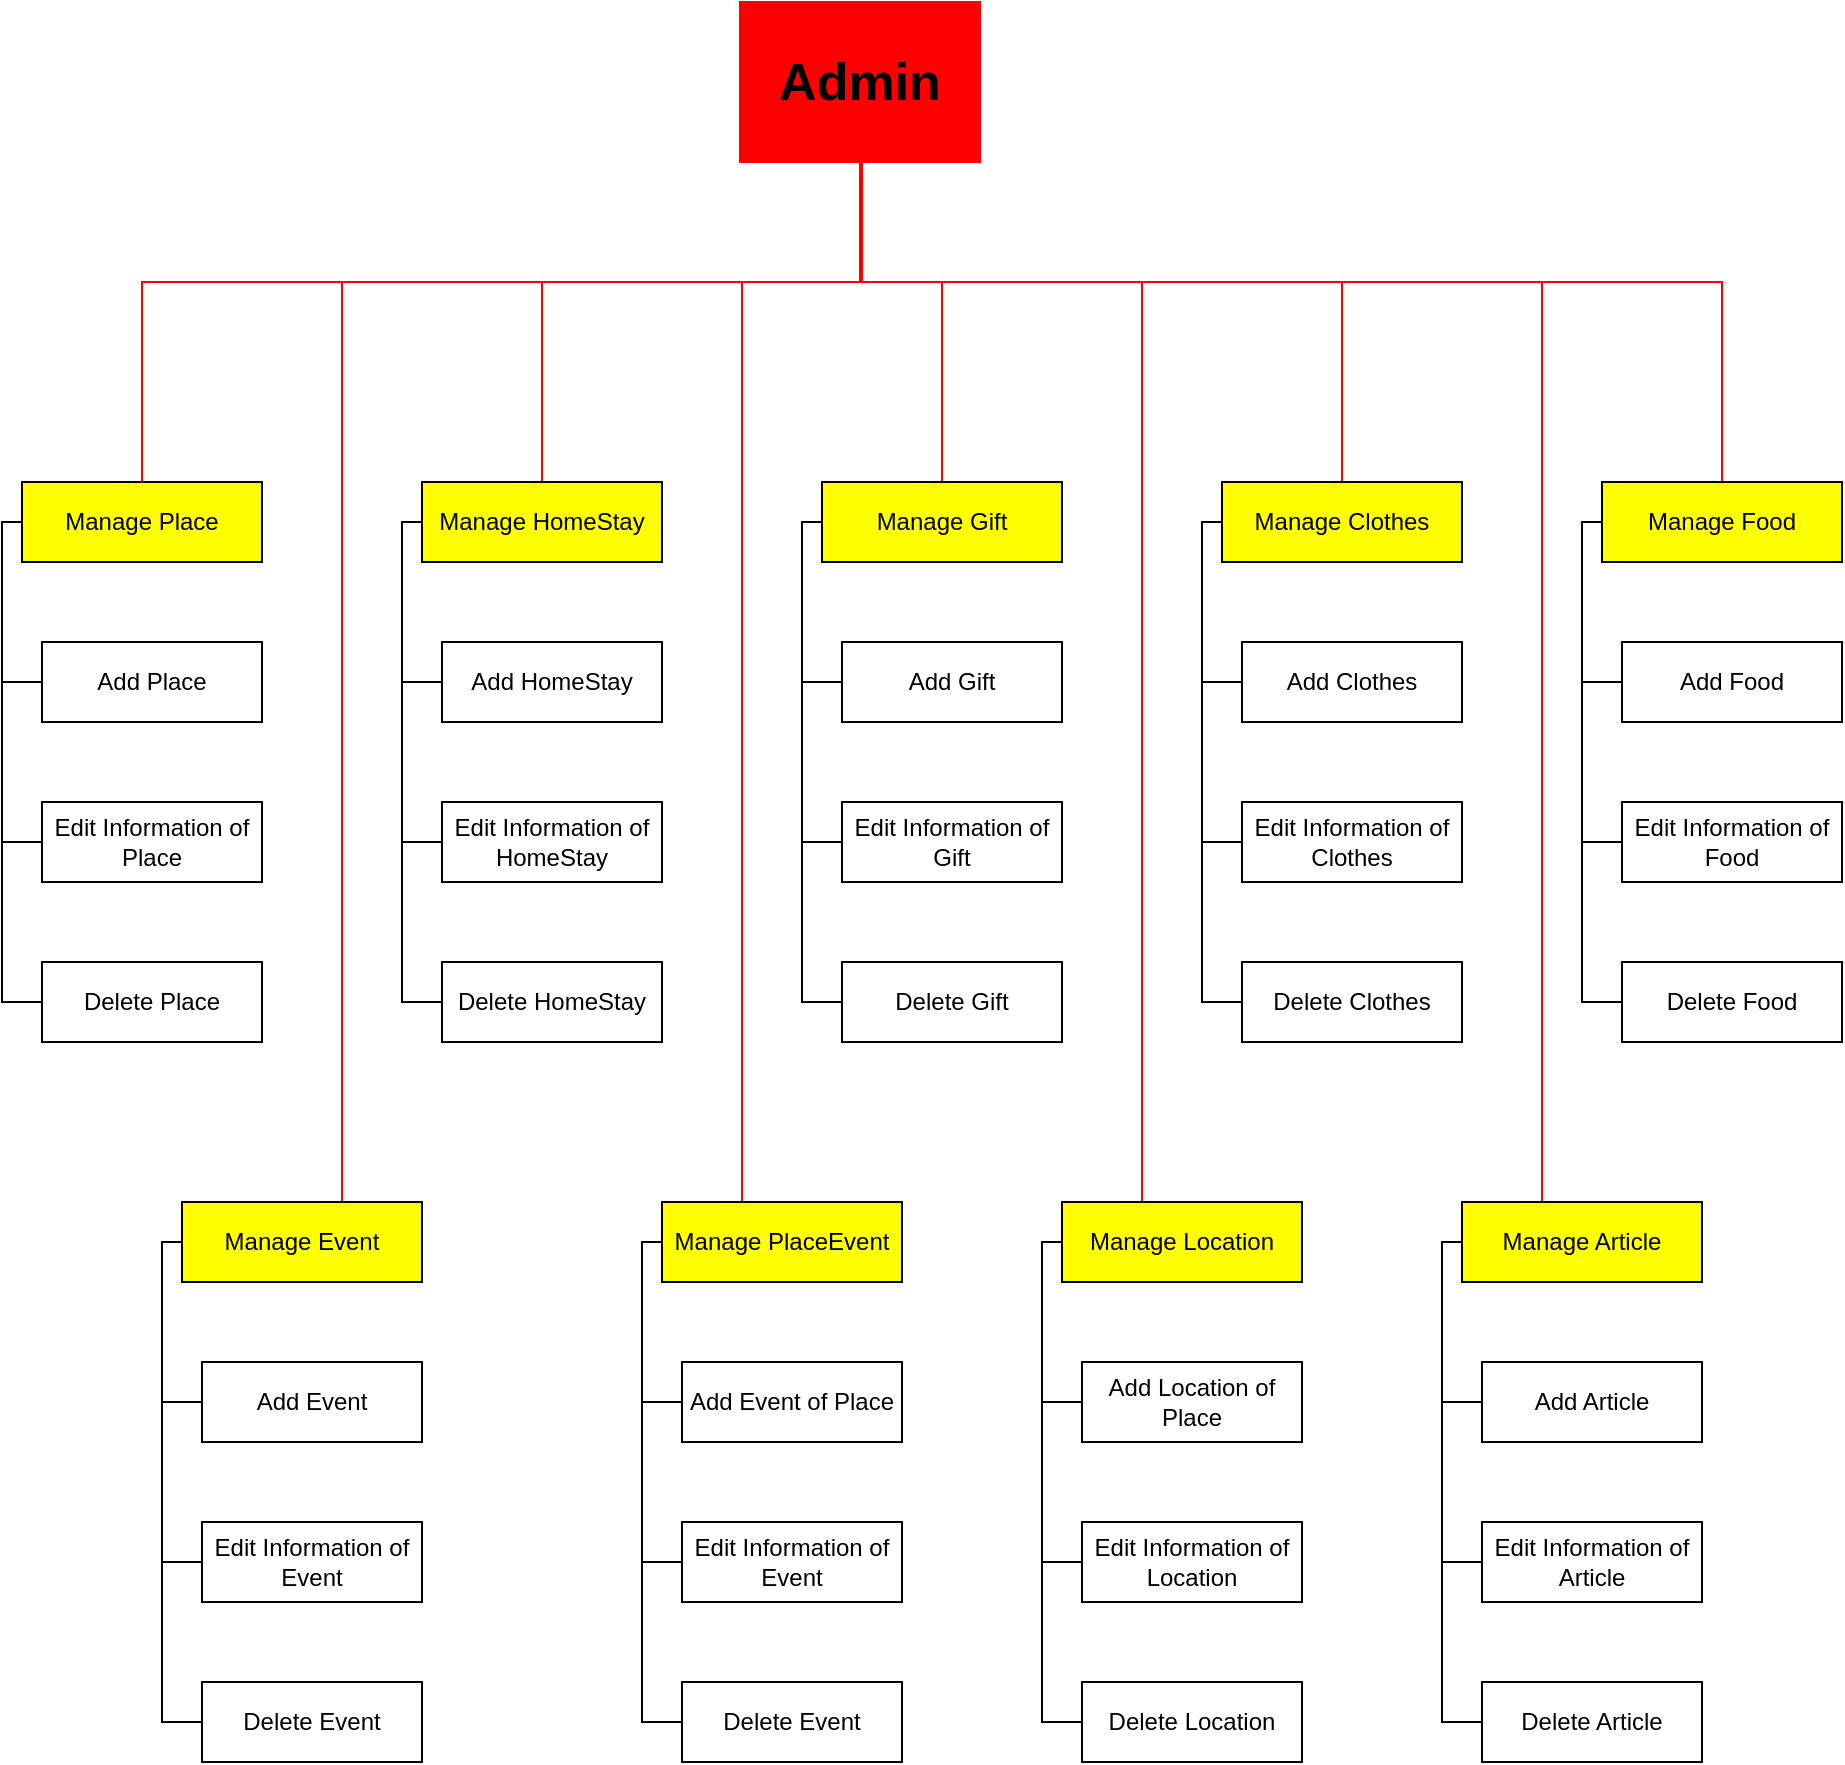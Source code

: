 <mxfile version="14.5.1" type="device"><diagram id="p0nnTQJHympkX1q5xb9R" name="Page-1"><mxGraphModel dx="1024" dy="632" grid="1" gridSize="10" guides="1" tooltips="1" connect="1" arrows="1" fold="1" page="1" pageScale="1" pageWidth="850" pageHeight="1100" math="0" shadow="0"><root><mxCell id="0"/><mxCell id="1" parent="0"/><mxCell id="g9CUl8Z9VzvdPI4QJCnY-13" value="Add Place" style="rounded=0;whiteSpace=wrap;html=1;" parent="1" vertex="1"><mxGeometry x="51" y="400" width="110" height="40" as="geometry"/></mxCell><mxCell id="g9CUl8Z9VzvdPI4QJCnY-20" style="edgeStyle=orthogonalEdgeStyle;rounded=0;orthogonalLoop=1;jettySize=auto;html=1;entryX=0;entryY=0.5;entryDx=0;entryDy=0;endArrow=none;endFill=0;" parent="1" source="g9CUl8Z9VzvdPI4QJCnY-15" target="g9CUl8Z9VzvdPI4QJCnY-13" edge="1"><mxGeometry relative="1" as="geometry"><Array as="points"><mxPoint x="31" y="340"/><mxPoint x="31" y="420"/></Array></mxGeometry></mxCell><mxCell id="g9CUl8Z9VzvdPI4QJCnY-23" style="edgeStyle=orthogonalEdgeStyle;rounded=0;orthogonalLoop=1;jettySize=auto;html=1;entryX=0;entryY=0.5;entryDx=0;entryDy=0;endArrow=none;endFill=0;" parent="1" source="g9CUl8Z9VzvdPI4QJCnY-15" target="g9CUl8Z9VzvdPI4QJCnY-21" edge="1"><mxGeometry relative="1" as="geometry"><Array as="points"><mxPoint x="31" y="340"/><mxPoint x="31" y="500"/></Array></mxGeometry></mxCell><mxCell id="g9CUl8Z9VzvdPI4QJCnY-24" style="edgeStyle=orthogonalEdgeStyle;rounded=0;orthogonalLoop=1;jettySize=auto;html=1;entryX=0;entryY=0.5;entryDx=0;entryDy=0;endArrow=none;endFill=0;" parent="1" source="g9CUl8Z9VzvdPI4QJCnY-15" target="g9CUl8Z9VzvdPI4QJCnY-22" edge="1"><mxGeometry relative="1" as="geometry"><Array as="points"><mxPoint x="31" y="340"/><mxPoint x="31" y="580"/></Array></mxGeometry></mxCell><mxCell id="g9CUl8Z9VzvdPI4QJCnY-15" value="Manage Place" style="rounded=0;whiteSpace=wrap;html=1;fillColor=#FFFF00;" parent="1" vertex="1"><mxGeometry x="41" y="320" width="120" height="40" as="geometry"/></mxCell><mxCell id="g9CUl8Z9VzvdPI4QJCnY-17" style="edgeStyle=orthogonalEdgeStyle;rounded=0;orthogonalLoop=1;jettySize=auto;html=1;endArrow=none;endFill=0;strokeColor=#FF0000;endSize=6;jumpSize=6;" parent="1" source="g9CUl8Z9VzvdPI4QJCnY-16" target="g9CUl8Z9VzvdPI4QJCnY-15" edge="1"><mxGeometry relative="1" as="geometry"><Array as="points"><mxPoint x="461" y="220"/><mxPoint x="101" y="220"/></Array></mxGeometry></mxCell><mxCell id="g9CUl8Z9VzvdPI4QJCnY-19" style="edgeStyle=orthogonalEdgeStyle;rounded=0;orthogonalLoop=1;jettySize=auto;html=1;entryX=0.5;entryY=0;entryDx=0;entryDy=0;endArrow=none;endFill=0;strokeColor=#FF0000;endSize=6;jumpSize=6;" parent="1" source="g9CUl8Z9VzvdPI4QJCnY-16" target="g9CUl8Z9VzvdPI4QJCnY-29" edge="1"><mxGeometry relative="1" as="geometry"><mxPoint x="301" y="240" as="targetPoint"/><Array as="points"><mxPoint x="461" y="220"/><mxPoint x="301" y="220"/></Array></mxGeometry></mxCell><mxCell id="g9CUl8Z9VzvdPI4QJCnY-46" style="edgeStyle=orthogonalEdgeStyle;rounded=0;orthogonalLoop=1;jettySize=auto;html=1;entryX=0.5;entryY=0;entryDx=0;entryDy=0;endArrow=none;endFill=0;strokeColor=#FF0000;endSize=6;jumpSize=6;" parent="1" source="g9CUl8Z9VzvdPI4QJCnY-16" target="g9CUl8Z9VzvdPI4QJCnY-36" edge="1"><mxGeometry relative="1" as="geometry"><Array as="points"><mxPoint x="460" y="220"/><mxPoint x="501" y="220"/></Array></mxGeometry></mxCell><mxCell id="g9CUl8Z9VzvdPI4QJCnY-47" style="edgeStyle=orthogonalEdgeStyle;rounded=0;orthogonalLoop=1;jettySize=auto;html=1;endArrow=none;endFill=0;strokeColor=#FF0000;endSize=6;jumpSize=6;" parent="1" source="g9CUl8Z9VzvdPI4QJCnY-16" target="g9CUl8Z9VzvdPI4QJCnY-43" edge="1"><mxGeometry relative="1" as="geometry"><Array as="points"><mxPoint x="461" y="220"/><mxPoint x="701" y="220"/></Array></mxGeometry></mxCell><mxCell id="g9CUl8Z9VzvdPI4QJCnY-76" style="edgeStyle=orthogonalEdgeStyle;rounded=0;orthogonalLoop=1;jettySize=auto;html=1;endArrow=none;endFill=0;strokeColor=#FF0000;endSize=6;jumpSize=6;" parent="1" source="g9CUl8Z9VzvdPI4QJCnY-16" target="g9CUl8Z9VzvdPI4QJCnY-73" edge="1"><mxGeometry relative="1" as="geometry"><Array as="points"><mxPoint x="461" y="220"/><mxPoint x="891" y="220"/></Array></mxGeometry></mxCell><mxCell id="g9CUl8Z9VzvdPI4QJCnY-84" style="edgeStyle=orthogonalEdgeStyle;rounded=0;orthogonalLoop=1;jettySize=auto;html=1;endArrow=none;endFill=0;strokeColor=#FF0000;endSize=6;jumpSize=6;" parent="1" source="g9CUl8Z9VzvdPI4QJCnY-16" target="g9CUl8Z9VzvdPI4QJCnY-52" edge="1"><mxGeometry relative="1" as="geometry"><Array as="points"><mxPoint x="461" y="220"/><mxPoint x="201" y="220"/></Array></mxGeometry></mxCell><mxCell id="g9CUl8Z9VzvdPI4QJCnY-85" style="edgeStyle=orthogonalEdgeStyle;rounded=0;orthogonalLoop=1;jettySize=auto;html=1;entryX=0.5;entryY=0;entryDx=0;entryDy=0;endArrow=none;endFill=0;strokeColor=#FF0000;endSize=6;jumpSize=6;" parent="1" target="g9CUl8Z9VzvdPI4QJCnY-59" edge="1"><mxGeometry relative="1" as="geometry"><mxPoint x="461" y="200" as="sourcePoint"/><Array as="points"><mxPoint x="461" y="220"/><mxPoint x="401" y="220"/><mxPoint x="401" y="720"/></Array></mxGeometry></mxCell><mxCell id="g9CUl8Z9VzvdPI4QJCnY-86" style="edgeStyle=orthogonalEdgeStyle;rounded=0;orthogonalLoop=1;jettySize=auto;html=1;endArrow=none;endFill=0;strokeColor=#FF0000;endSize=6;jumpSize=6;" parent="1" source="g9CUl8Z9VzvdPI4QJCnY-16" target="g9CUl8Z9VzvdPI4QJCnY-66" edge="1"><mxGeometry relative="1" as="geometry"><Array as="points"><mxPoint x="461" y="220"/><mxPoint x="601" y="220"/></Array></mxGeometry></mxCell><mxCell id="g9CUl8Z9VzvdPI4QJCnY-87" style="edgeStyle=orthogonalEdgeStyle;rounded=0;orthogonalLoop=1;jettySize=auto;html=1;entryX=0.5;entryY=0;entryDx=0;entryDy=0;endArrow=none;endFill=0;strokeColor=#FF0000;endSize=6;jumpSize=6;" parent="1" source="g9CUl8Z9VzvdPI4QJCnY-16" target="g9CUl8Z9VzvdPI4QJCnY-81" edge="1"><mxGeometry relative="1" as="geometry"><Array as="points"><mxPoint x="461" y="220"/><mxPoint x="801" y="220"/><mxPoint x="801" y="720"/></Array></mxGeometry></mxCell><mxCell id="g9CUl8Z9VzvdPI4QJCnY-16" value="Admin" style="rounded=0;whiteSpace=wrap;html=1;strokeColor=#FF0000;fontStyle=1;fontSize=26;fillColor=#FF0000;" parent="1" vertex="1"><mxGeometry x="400" y="80" width="120" height="80" as="geometry"/></mxCell><mxCell id="g9CUl8Z9VzvdPI4QJCnY-21" value="Edit Information of Place" style="rounded=0;whiteSpace=wrap;html=1;" parent="1" vertex="1"><mxGeometry x="51" y="480" width="110" height="40" as="geometry"/></mxCell><mxCell id="g9CUl8Z9VzvdPI4QJCnY-22" value="Delete Place" style="rounded=0;whiteSpace=wrap;html=1;" parent="1" vertex="1"><mxGeometry x="51" y="560" width="110" height="40" as="geometry"/></mxCell><mxCell id="g9CUl8Z9VzvdPI4QJCnY-25" value="Add HomeStay" style="rounded=0;whiteSpace=wrap;html=1;" parent="1" vertex="1"><mxGeometry x="251" y="400" width="110" height="40" as="geometry"/></mxCell><mxCell id="g9CUl8Z9VzvdPI4QJCnY-26" style="edgeStyle=orthogonalEdgeStyle;rounded=0;orthogonalLoop=1;jettySize=auto;html=1;entryX=0;entryY=0.5;entryDx=0;entryDy=0;endArrow=none;endFill=0;" parent="1" source="g9CUl8Z9VzvdPI4QJCnY-29" target="g9CUl8Z9VzvdPI4QJCnY-25" edge="1"><mxGeometry relative="1" as="geometry"><Array as="points"><mxPoint x="231" y="340"/><mxPoint x="231" y="420"/></Array></mxGeometry></mxCell><mxCell id="g9CUl8Z9VzvdPI4QJCnY-27" style="edgeStyle=orthogonalEdgeStyle;rounded=0;orthogonalLoop=1;jettySize=auto;html=1;entryX=0;entryY=0.5;entryDx=0;entryDy=0;endArrow=none;endFill=0;" parent="1" source="g9CUl8Z9VzvdPI4QJCnY-29" target="g9CUl8Z9VzvdPI4QJCnY-30" edge="1"><mxGeometry relative="1" as="geometry"><Array as="points"><mxPoint x="231" y="340"/><mxPoint x="231" y="500"/></Array></mxGeometry></mxCell><mxCell id="g9CUl8Z9VzvdPI4QJCnY-28" style="edgeStyle=orthogonalEdgeStyle;rounded=0;orthogonalLoop=1;jettySize=auto;html=1;entryX=0;entryY=0.5;entryDx=0;entryDy=0;endArrow=none;endFill=0;" parent="1" source="g9CUl8Z9VzvdPI4QJCnY-29" target="g9CUl8Z9VzvdPI4QJCnY-31" edge="1"><mxGeometry relative="1" as="geometry"><Array as="points"><mxPoint x="231" y="340"/><mxPoint x="231" y="580"/></Array></mxGeometry></mxCell><mxCell id="g9CUl8Z9VzvdPI4QJCnY-29" value="Manage HomeStay" style="rounded=0;whiteSpace=wrap;html=1;fillColor=#FFFF00;" parent="1" vertex="1"><mxGeometry x="241" y="320" width="120" height="40" as="geometry"/></mxCell><mxCell id="g9CUl8Z9VzvdPI4QJCnY-30" value="Edit Information of&lt;br&gt;HomeStay" style="rounded=0;whiteSpace=wrap;html=1;" parent="1" vertex="1"><mxGeometry x="251" y="480" width="110" height="40" as="geometry"/></mxCell><mxCell id="g9CUl8Z9VzvdPI4QJCnY-31" value="Delete HomeStay" style="rounded=0;whiteSpace=wrap;html=1;" parent="1" vertex="1"><mxGeometry x="251" y="560" width="110" height="40" as="geometry"/></mxCell><mxCell id="g9CUl8Z9VzvdPI4QJCnY-32" value="Add Gift" style="rounded=0;whiteSpace=wrap;html=1;" parent="1" vertex="1"><mxGeometry x="451" y="400" width="110" height="40" as="geometry"/></mxCell><mxCell id="g9CUl8Z9VzvdPI4QJCnY-33" style="edgeStyle=orthogonalEdgeStyle;rounded=0;orthogonalLoop=1;jettySize=auto;html=1;entryX=0;entryY=0.5;entryDx=0;entryDy=0;endArrow=none;endFill=0;" parent="1" source="g9CUl8Z9VzvdPI4QJCnY-36" target="g9CUl8Z9VzvdPI4QJCnY-32" edge="1"><mxGeometry relative="1" as="geometry"><Array as="points"><mxPoint x="431" y="340"/><mxPoint x="431" y="420"/></Array></mxGeometry></mxCell><mxCell id="g9CUl8Z9VzvdPI4QJCnY-34" style="edgeStyle=orthogonalEdgeStyle;rounded=0;orthogonalLoop=1;jettySize=auto;html=1;entryX=0;entryY=0.5;entryDx=0;entryDy=0;endArrow=none;endFill=0;" parent="1" source="g9CUl8Z9VzvdPI4QJCnY-36" target="g9CUl8Z9VzvdPI4QJCnY-37" edge="1"><mxGeometry relative="1" as="geometry"><Array as="points"><mxPoint x="431" y="340"/><mxPoint x="431" y="500"/></Array></mxGeometry></mxCell><mxCell id="g9CUl8Z9VzvdPI4QJCnY-35" style="edgeStyle=orthogonalEdgeStyle;rounded=0;orthogonalLoop=1;jettySize=auto;html=1;entryX=0;entryY=0.5;entryDx=0;entryDy=0;endArrow=none;endFill=0;" parent="1" source="g9CUl8Z9VzvdPI4QJCnY-36" target="g9CUl8Z9VzvdPI4QJCnY-38" edge="1"><mxGeometry relative="1" as="geometry"><Array as="points"><mxPoint x="431" y="340"/><mxPoint x="431" y="580"/></Array></mxGeometry></mxCell><mxCell id="g9CUl8Z9VzvdPI4QJCnY-36" value="Manage Gift" style="rounded=0;whiteSpace=wrap;html=1;fillColor=#FFFF00;" parent="1" vertex="1"><mxGeometry x="441" y="320" width="120" height="40" as="geometry"/></mxCell><mxCell id="g9CUl8Z9VzvdPI4QJCnY-37" value="Edit Information of Gift" style="rounded=0;whiteSpace=wrap;html=1;" parent="1" vertex="1"><mxGeometry x="451" y="480" width="110" height="40" as="geometry"/></mxCell><mxCell id="g9CUl8Z9VzvdPI4QJCnY-38" value="Delete Gift" style="rounded=0;whiteSpace=wrap;html=1;" parent="1" vertex="1"><mxGeometry x="451" y="560" width="110" height="40" as="geometry"/></mxCell><mxCell id="g9CUl8Z9VzvdPI4QJCnY-39" value="Add Clothes" style="rounded=0;whiteSpace=wrap;html=1;" parent="1" vertex="1"><mxGeometry x="651" y="400" width="110" height="40" as="geometry"/></mxCell><mxCell id="g9CUl8Z9VzvdPI4QJCnY-40" style="edgeStyle=orthogonalEdgeStyle;rounded=0;orthogonalLoop=1;jettySize=auto;html=1;entryX=0;entryY=0.5;entryDx=0;entryDy=0;endArrow=none;endFill=0;" parent="1" source="g9CUl8Z9VzvdPI4QJCnY-43" target="g9CUl8Z9VzvdPI4QJCnY-39" edge="1"><mxGeometry relative="1" as="geometry"><Array as="points"><mxPoint x="631" y="340"/><mxPoint x="631" y="420"/></Array></mxGeometry></mxCell><mxCell id="g9CUl8Z9VzvdPI4QJCnY-41" style="edgeStyle=orthogonalEdgeStyle;rounded=0;orthogonalLoop=1;jettySize=auto;html=1;entryX=0;entryY=0.5;entryDx=0;entryDy=0;endArrow=none;endFill=0;" parent="1" source="g9CUl8Z9VzvdPI4QJCnY-43" target="g9CUl8Z9VzvdPI4QJCnY-44" edge="1"><mxGeometry relative="1" as="geometry"><Array as="points"><mxPoint x="631" y="340"/><mxPoint x="631" y="500"/></Array></mxGeometry></mxCell><mxCell id="g9CUl8Z9VzvdPI4QJCnY-42" style="edgeStyle=orthogonalEdgeStyle;rounded=0;orthogonalLoop=1;jettySize=auto;html=1;entryX=0;entryY=0.5;entryDx=0;entryDy=0;endArrow=none;endFill=0;" parent="1" source="g9CUl8Z9VzvdPI4QJCnY-43" target="g9CUl8Z9VzvdPI4QJCnY-45" edge="1"><mxGeometry relative="1" as="geometry"><Array as="points"><mxPoint x="631" y="340"/><mxPoint x="631" y="580"/></Array></mxGeometry></mxCell><mxCell id="g9CUl8Z9VzvdPI4QJCnY-43" value="Manage Clothes" style="rounded=0;whiteSpace=wrap;html=1;fillColor=#FFFF00;" parent="1" vertex="1"><mxGeometry x="641" y="320" width="120" height="40" as="geometry"/></mxCell><mxCell id="g9CUl8Z9VzvdPI4QJCnY-44" value="&lt;span&gt;Edit Information of Clothes&lt;/span&gt;" style="rounded=0;whiteSpace=wrap;html=1;" parent="1" vertex="1"><mxGeometry x="651" y="480" width="110" height="40" as="geometry"/></mxCell><mxCell id="g9CUl8Z9VzvdPI4QJCnY-45" value="Delete Clothes" style="rounded=0;whiteSpace=wrap;html=1;" parent="1" vertex="1"><mxGeometry x="651" y="560" width="110" height="40" as="geometry"/></mxCell><mxCell id="g9CUl8Z9VzvdPI4QJCnY-48" value="Add Event" style="rounded=0;whiteSpace=wrap;html=1;" parent="1" vertex="1"><mxGeometry x="131" y="760" width="110" height="40" as="geometry"/></mxCell><mxCell id="g9CUl8Z9VzvdPI4QJCnY-49" style="edgeStyle=orthogonalEdgeStyle;rounded=0;orthogonalLoop=1;jettySize=auto;html=1;entryX=0;entryY=0.5;entryDx=0;entryDy=0;endArrow=none;endFill=0;" parent="1" source="g9CUl8Z9VzvdPI4QJCnY-52" target="g9CUl8Z9VzvdPI4QJCnY-48" edge="1"><mxGeometry relative="1" as="geometry"><Array as="points"><mxPoint x="111" y="700"/><mxPoint x="111" y="780"/></Array></mxGeometry></mxCell><mxCell id="g9CUl8Z9VzvdPI4QJCnY-50" style="edgeStyle=orthogonalEdgeStyle;rounded=0;orthogonalLoop=1;jettySize=auto;html=1;entryX=0;entryY=0.5;entryDx=0;entryDy=0;endArrow=none;endFill=0;" parent="1" source="g9CUl8Z9VzvdPI4QJCnY-52" target="g9CUl8Z9VzvdPI4QJCnY-53" edge="1"><mxGeometry relative="1" as="geometry"><Array as="points"><mxPoint x="111" y="700"/><mxPoint x="111" y="860"/></Array></mxGeometry></mxCell><mxCell id="g9CUl8Z9VzvdPI4QJCnY-51" style="edgeStyle=orthogonalEdgeStyle;rounded=0;orthogonalLoop=1;jettySize=auto;html=1;entryX=0;entryY=0.5;entryDx=0;entryDy=0;endArrow=none;endFill=0;" parent="1" source="g9CUl8Z9VzvdPI4QJCnY-52" target="g9CUl8Z9VzvdPI4QJCnY-54" edge="1"><mxGeometry relative="1" as="geometry"><Array as="points"><mxPoint x="111" y="700"/><mxPoint x="111" y="940"/></Array></mxGeometry></mxCell><mxCell id="g9CUl8Z9VzvdPI4QJCnY-52" value="Manage Event" style="rounded=0;whiteSpace=wrap;html=1;fillColor=#FFFF00;" parent="1" vertex="1"><mxGeometry x="121" y="680" width="120" height="40" as="geometry"/></mxCell><mxCell id="g9CUl8Z9VzvdPI4QJCnY-53" value="&lt;span&gt;Edit Information of Event&lt;/span&gt;" style="rounded=0;whiteSpace=wrap;html=1;" parent="1" vertex="1"><mxGeometry x="131" y="840" width="110" height="40" as="geometry"/></mxCell><mxCell id="g9CUl8Z9VzvdPI4QJCnY-54" value="Delete Event" style="rounded=0;whiteSpace=wrap;html=1;" parent="1" vertex="1"><mxGeometry x="131" y="920" width="110" height="40" as="geometry"/></mxCell><mxCell id="g9CUl8Z9VzvdPI4QJCnY-55" value="Add Event of Place" style="rounded=0;whiteSpace=wrap;html=1;" parent="1" vertex="1"><mxGeometry x="371" y="760" width="110" height="40" as="geometry"/></mxCell><mxCell id="g9CUl8Z9VzvdPI4QJCnY-56" style="edgeStyle=orthogonalEdgeStyle;rounded=0;orthogonalLoop=1;jettySize=auto;html=1;entryX=0;entryY=0.5;entryDx=0;entryDy=0;endArrow=none;endFill=0;" parent="1" source="g9CUl8Z9VzvdPI4QJCnY-59" target="g9CUl8Z9VzvdPI4QJCnY-55" edge="1"><mxGeometry relative="1" as="geometry"><Array as="points"><mxPoint x="351" y="700"/><mxPoint x="351" y="780"/></Array></mxGeometry></mxCell><mxCell id="g9CUl8Z9VzvdPI4QJCnY-57" style="edgeStyle=orthogonalEdgeStyle;rounded=0;orthogonalLoop=1;jettySize=auto;html=1;entryX=0;entryY=0.5;entryDx=0;entryDy=0;endArrow=none;endFill=0;" parent="1" source="g9CUl8Z9VzvdPI4QJCnY-59" target="g9CUl8Z9VzvdPI4QJCnY-60" edge="1"><mxGeometry relative="1" as="geometry"><Array as="points"><mxPoint x="351" y="700"/><mxPoint x="351" y="860"/></Array></mxGeometry></mxCell><mxCell id="g9CUl8Z9VzvdPI4QJCnY-58" style="edgeStyle=orthogonalEdgeStyle;rounded=0;orthogonalLoop=1;jettySize=auto;html=1;entryX=0;entryY=0.5;entryDx=0;entryDy=0;endArrow=none;endFill=0;" parent="1" source="g9CUl8Z9VzvdPI4QJCnY-59" target="g9CUl8Z9VzvdPI4QJCnY-61" edge="1"><mxGeometry relative="1" as="geometry"><Array as="points"><mxPoint x="351" y="700"/><mxPoint x="351" y="940"/></Array></mxGeometry></mxCell><mxCell id="g9CUl8Z9VzvdPI4QJCnY-59" value="Manage PlaceEvent" style="rounded=0;whiteSpace=wrap;html=1;fillColor=#FFFF00;" parent="1" vertex="1"><mxGeometry x="361" y="680" width="120" height="40" as="geometry"/></mxCell><mxCell id="g9CUl8Z9VzvdPI4QJCnY-60" value="&lt;span&gt;Edit Information of Event&lt;/span&gt;" style="rounded=0;whiteSpace=wrap;html=1;" parent="1" vertex="1"><mxGeometry x="371" y="840" width="110" height="40" as="geometry"/></mxCell><mxCell id="g9CUl8Z9VzvdPI4QJCnY-61" value="Delete Event" style="rounded=0;whiteSpace=wrap;html=1;" parent="1" vertex="1"><mxGeometry x="371" y="920" width="110" height="40" as="geometry"/></mxCell><mxCell id="g9CUl8Z9VzvdPI4QJCnY-62" value="Add Location of Place" style="rounded=0;whiteSpace=wrap;html=1;" parent="1" vertex="1"><mxGeometry x="571" y="760" width="110" height="40" as="geometry"/></mxCell><mxCell id="g9CUl8Z9VzvdPI4QJCnY-63" style="edgeStyle=orthogonalEdgeStyle;rounded=0;orthogonalLoop=1;jettySize=auto;html=1;entryX=0;entryY=0.5;entryDx=0;entryDy=0;endArrow=none;endFill=0;" parent="1" source="g9CUl8Z9VzvdPI4QJCnY-66" target="g9CUl8Z9VzvdPI4QJCnY-62" edge="1"><mxGeometry relative="1" as="geometry"><Array as="points"><mxPoint x="551" y="700"/><mxPoint x="551" y="780"/></Array></mxGeometry></mxCell><mxCell id="g9CUl8Z9VzvdPI4QJCnY-64" style="edgeStyle=orthogonalEdgeStyle;rounded=0;orthogonalLoop=1;jettySize=auto;html=1;entryX=0;entryY=0.5;entryDx=0;entryDy=0;endArrow=none;endFill=0;" parent="1" source="g9CUl8Z9VzvdPI4QJCnY-66" target="g9CUl8Z9VzvdPI4QJCnY-67" edge="1"><mxGeometry relative="1" as="geometry"><Array as="points"><mxPoint x="551" y="700"/><mxPoint x="551" y="860"/></Array></mxGeometry></mxCell><mxCell id="g9CUl8Z9VzvdPI4QJCnY-65" style="edgeStyle=orthogonalEdgeStyle;rounded=0;orthogonalLoop=1;jettySize=auto;html=1;entryX=0;entryY=0.5;entryDx=0;entryDy=0;endArrow=none;endFill=0;" parent="1" source="g9CUl8Z9VzvdPI4QJCnY-66" target="g9CUl8Z9VzvdPI4QJCnY-68" edge="1"><mxGeometry relative="1" as="geometry"><Array as="points"><mxPoint x="551" y="700"/><mxPoint x="551" y="940"/></Array></mxGeometry></mxCell><mxCell id="g9CUl8Z9VzvdPI4QJCnY-66" value="Manage Location" style="rounded=0;whiteSpace=wrap;html=1;fillColor=#FFFF00;" parent="1" vertex="1"><mxGeometry x="561" y="680" width="120" height="40" as="geometry"/></mxCell><mxCell id="g9CUl8Z9VzvdPI4QJCnY-67" value="&lt;span&gt;Edit Information of Location&lt;/span&gt;" style="rounded=0;whiteSpace=wrap;html=1;" parent="1" vertex="1"><mxGeometry x="571" y="840" width="110" height="40" as="geometry"/></mxCell><mxCell id="g9CUl8Z9VzvdPI4QJCnY-68" value="Delete Location" style="rounded=0;whiteSpace=wrap;html=1;" parent="1" vertex="1"><mxGeometry x="571" y="920" width="110" height="40" as="geometry"/></mxCell><mxCell id="g9CUl8Z9VzvdPI4QJCnY-69" value="Add Food" style="rounded=0;whiteSpace=wrap;html=1;" parent="1" vertex="1"><mxGeometry x="841" y="400" width="110" height="40" as="geometry"/></mxCell><mxCell id="g9CUl8Z9VzvdPI4QJCnY-70" style="edgeStyle=orthogonalEdgeStyle;rounded=0;orthogonalLoop=1;jettySize=auto;html=1;entryX=0;entryY=0.5;entryDx=0;entryDy=0;endArrow=none;endFill=0;" parent="1" source="g9CUl8Z9VzvdPI4QJCnY-73" target="g9CUl8Z9VzvdPI4QJCnY-69" edge="1"><mxGeometry relative="1" as="geometry"><Array as="points"><mxPoint x="821" y="340"/><mxPoint x="821" y="420"/></Array></mxGeometry></mxCell><mxCell id="g9CUl8Z9VzvdPI4QJCnY-71" style="edgeStyle=orthogonalEdgeStyle;rounded=0;orthogonalLoop=1;jettySize=auto;html=1;entryX=0;entryY=0.5;entryDx=0;entryDy=0;endArrow=none;endFill=0;" parent="1" source="g9CUl8Z9VzvdPI4QJCnY-73" target="g9CUl8Z9VzvdPI4QJCnY-74" edge="1"><mxGeometry relative="1" as="geometry"><Array as="points"><mxPoint x="821" y="340"/><mxPoint x="821" y="500"/></Array></mxGeometry></mxCell><mxCell id="g9CUl8Z9VzvdPI4QJCnY-72" style="edgeStyle=orthogonalEdgeStyle;rounded=0;orthogonalLoop=1;jettySize=auto;html=1;entryX=0;entryY=0.5;entryDx=0;entryDy=0;endArrow=none;endFill=0;" parent="1" source="g9CUl8Z9VzvdPI4QJCnY-73" target="g9CUl8Z9VzvdPI4QJCnY-75" edge="1"><mxGeometry relative="1" as="geometry"><Array as="points"><mxPoint x="821" y="340"/><mxPoint x="821" y="580"/></Array></mxGeometry></mxCell><mxCell id="g9CUl8Z9VzvdPI4QJCnY-73" value="Manage Food" style="rounded=0;whiteSpace=wrap;html=1;fillColor=#FFFF00;" parent="1" vertex="1"><mxGeometry x="831" y="320" width="120" height="40" as="geometry"/></mxCell><mxCell id="g9CUl8Z9VzvdPI4QJCnY-74" value="Edit Information of Food" style="rounded=0;whiteSpace=wrap;html=1;" parent="1" vertex="1"><mxGeometry x="841" y="480" width="110" height="40" as="geometry"/></mxCell><mxCell id="g9CUl8Z9VzvdPI4QJCnY-75" value="Delete Food" style="rounded=0;whiteSpace=wrap;html=1;" parent="1" vertex="1"><mxGeometry x="841" y="560" width="110" height="40" as="geometry"/></mxCell><mxCell id="g9CUl8Z9VzvdPI4QJCnY-77" value="Add Article" style="rounded=0;whiteSpace=wrap;html=1;" parent="1" vertex="1"><mxGeometry x="771" y="760" width="110" height="40" as="geometry"/></mxCell><mxCell id="g9CUl8Z9VzvdPI4QJCnY-78" style="edgeStyle=orthogonalEdgeStyle;rounded=0;orthogonalLoop=1;jettySize=auto;html=1;entryX=0;entryY=0.5;entryDx=0;entryDy=0;endArrow=none;endFill=0;" parent="1" source="g9CUl8Z9VzvdPI4QJCnY-81" target="g9CUl8Z9VzvdPI4QJCnY-77" edge="1"><mxGeometry relative="1" as="geometry"><Array as="points"><mxPoint x="751" y="700"/><mxPoint x="751" y="780"/></Array></mxGeometry></mxCell><mxCell id="g9CUl8Z9VzvdPI4QJCnY-79" style="edgeStyle=orthogonalEdgeStyle;rounded=0;orthogonalLoop=1;jettySize=auto;html=1;entryX=0;entryY=0.5;entryDx=0;entryDy=0;endArrow=none;endFill=0;" parent="1" source="g9CUl8Z9VzvdPI4QJCnY-81" target="g9CUl8Z9VzvdPI4QJCnY-82" edge="1"><mxGeometry relative="1" as="geometry"><Array as="points"><mxPoint x="751" y="700"/><mxPoint x="751" y="860"/></Array></mxGeometry></mxCell><mxCell id="g9CUl8Z9VzvdPI4QJCnY-80" style="edgeStyle=orthogonalEdgeStyle;rounded=0;orthogonalLoop=1;jettySize=auto;html=1;entryX=0;entryY=0.5;entryDx=0;entryDy=0;endArrow=none;endFill=0;" parent="1" source="g9CUl8Z9VzvdPI4QJCnY-81" target="g9CUl8Z9VzvdPI4QJCnY-83" edge="1"><mxGeometry relative="1" as="geometry"><Array as="points"><mxPoint x="751" y="700"/><mxPoint x="751" y="940"/></Array></mxGeometry></mxCell><mxCell id="g9CUl8Z9VzvdPI4QJCnY-81" value="Manage Article" style="rounded=0;whiteSpace=wrap;html=1;fillColor=#FFFF00;" parent="1" vertex="1"><mxGeometry x="761" y="680" width="120" height="40" as="geometry"/></mxCell><mxCell id="g9CUl8Z9VzvdPI4QJCnY-82" value="&lt;span&gt;Edit Information of Article&lt;/span&gt;" style="rounded=0;whiteSpace=wrap;html=1;" parent="1" vertex="1"><mxGeometry x="771" y="840" width="110" height="40" as="geometry"/></mxCell><mxCell id="g9CUl8Z9VzvdPI4QJCnY-83" value="Delete Article" style="rounded=0;whiteSpace=wrap;html=1;" parent="1" vertex="1"><mxGeometry x="771" y="920" width="110" height="40" as="geometry"/></mxCell></root></mxGraphModel></diagram></mxfile>